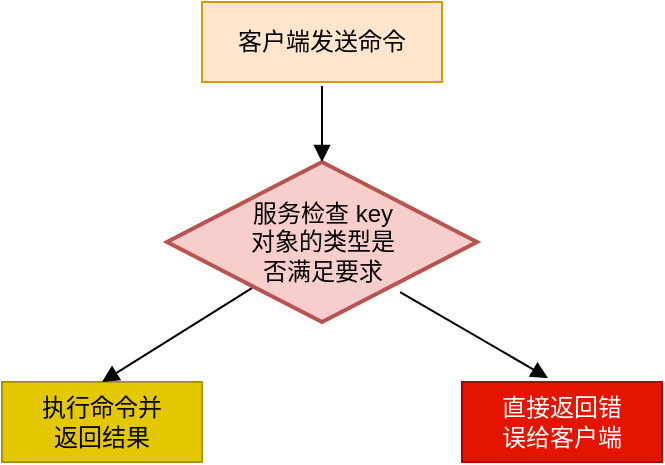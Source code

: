 <mxfile version="17.2.4" type="device"><diagram id="2C3qLic5_m5bsKC0o1jl" name="第 1 页"><mxGraphModel dx="1102" dy="857" grid="0" gridSize="10" guides="1" tooltips="1" connect="1" arrows="1" fold="1" page="1" pageScale="1" pageWidth="827" pageHeight="1169" math="0" shadow="0"><root><mxCell id="0"/><mxCell id="1" parent="0"/><mxCell id="c-V7dzJO7CBJ6OGZDydI-1" value="客户端发送命令" style="rounded=0;whiteSpace=wrap;html=1;fillColor=#ffe6cc;strokeColor=#d79b00;" vertex="1" parent="1"><mxGeometry x="320" y="310" width="120" height="40" as="geometry"/></mxCell><mxCell id="c-V7dzJO7CBJ6OGZDydI-2" value="服务检查 key &lt;br&gt;对象的类型是&lt;br&gt;否满足要求" style="strokeWidth=2;html=1;shape=mxgraph.flowchart.decision;whiteSpace=wrap;fillColor=#f8cecc;strokeColor=#b85450;" vertex="1" parent="1"><mxGeometry x="302.5" y="390" width="155" height="80" as="geometry"/></mxCell><mxCell id="c-V7dzJO7CBJ6OGZDydI-3" value="执行命令并&lt;br&gt;返回结果" style="rounded=0;whiteSpace=wrap;html=1;fillColor=#e3c800;fontColor=#000000;strokeColor=#B09500;" vertex="1" parent="1"><mxGeometry x="220" y="500" width="100" height="40" as="geometry"/></mxCell><mxCell id="c-V7dzJO7CBJ6OGZDydI-5" value="直接返回错&lt;br&gt;误给客户端" style="rounded=0;whiteSpace=wrap;html=1;fillColor=#e51400;fontColor=#ffffff;strokeColor=#B20000;" vertex="1" parent="1"><mxGeometry x="450" y="500" width="100" height="40" as="geometry"/></mxCell><mxCell id="c-V7dzJO7CBJ6OGZDydI-6" value="" style="html=1;verticalAlign=bottom;endArrow=block;rounded=0;entryX=0.5;entryY=0;entryDx=0;entryDy=0;exitX=0.274;exitY=0.788;exitDx=0;exitDy=0;exitPerimeter=0;" edge="1" parent="1" source="c-V7dzJO7CBJ6OGZDydI-2" target="c-V7dzJO7CBJ6OGZDydI-3"><mxGeometry width="80" relative="1" as="geometry"><mxPoint x="150" y="460" as="sourcePoint"/><mxPoint x="230" y="460" as="targetPoint"/></mxGeometry></mxCell><mxCell id="c-V7dzJO7CBJ6OGZDydI-7" value="" style="html=1;verticalAlign=bottom;endArrow=block;rounded=0;entryX=0.43;entryY=-0.05;entryDx=0;entryDy=0;entryPerimeter=0;exitX=0.752;exitY=0.813;exitDx=0;exitDy=0;exitPerimeter=0;" edge="1" parent="1" source="c-V7dzJO7CBJ6OGZDydI-2" target="c-V7dzJO7CBJ6OGZDydI-5"><mxGeometry width="80" relative="1" as="geometry"><mxPoint x="354.97" y="463.04" as="sourcePoint"/><mxPoint x="280" y="510" as="targetPoint"/></mxGeometry></mxCell><mxCell id="c-V7dzJO7CBJ6OGZDydI-8" value="" style="html=1;verticalAlign=bottom;endArrow=block;rounded=0;entryX=0.5;entryY=0;entryDx=0;entryDy=0;entryPerimeter=0;" edge="1" parent="1" target="c-V7dzJO7CBJ6OGZDydI-2"><mxGeometry width="80" relative="1" as="geometry"><mxPoint x="380" y="352" as="sourcePoint"/><mxPoint x="443.94" y="392.96" as="targetPoint"/></mxGeometry></mxCell></root></mxGraphModel></diagram></mxfile>
